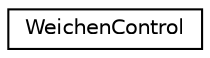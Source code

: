 digraph "Grafische Darstellung der Klassenhierarchie"
{
 // LATEX_PDF_SIZE
  edge [fontname="Helvetica",fontsize="10",labelfontname="Helvetica",labelfontsize="10"];
  node [fontname="Helvetica",fontsize="10",shape=record];
  rankdir="LR";
  Node0 [label="WeichenControl",height=0.2,width=0.4,color="black", fillcolor="white", style="filled",URL="$class_weichen_control.html",tooltip=" "];
}
